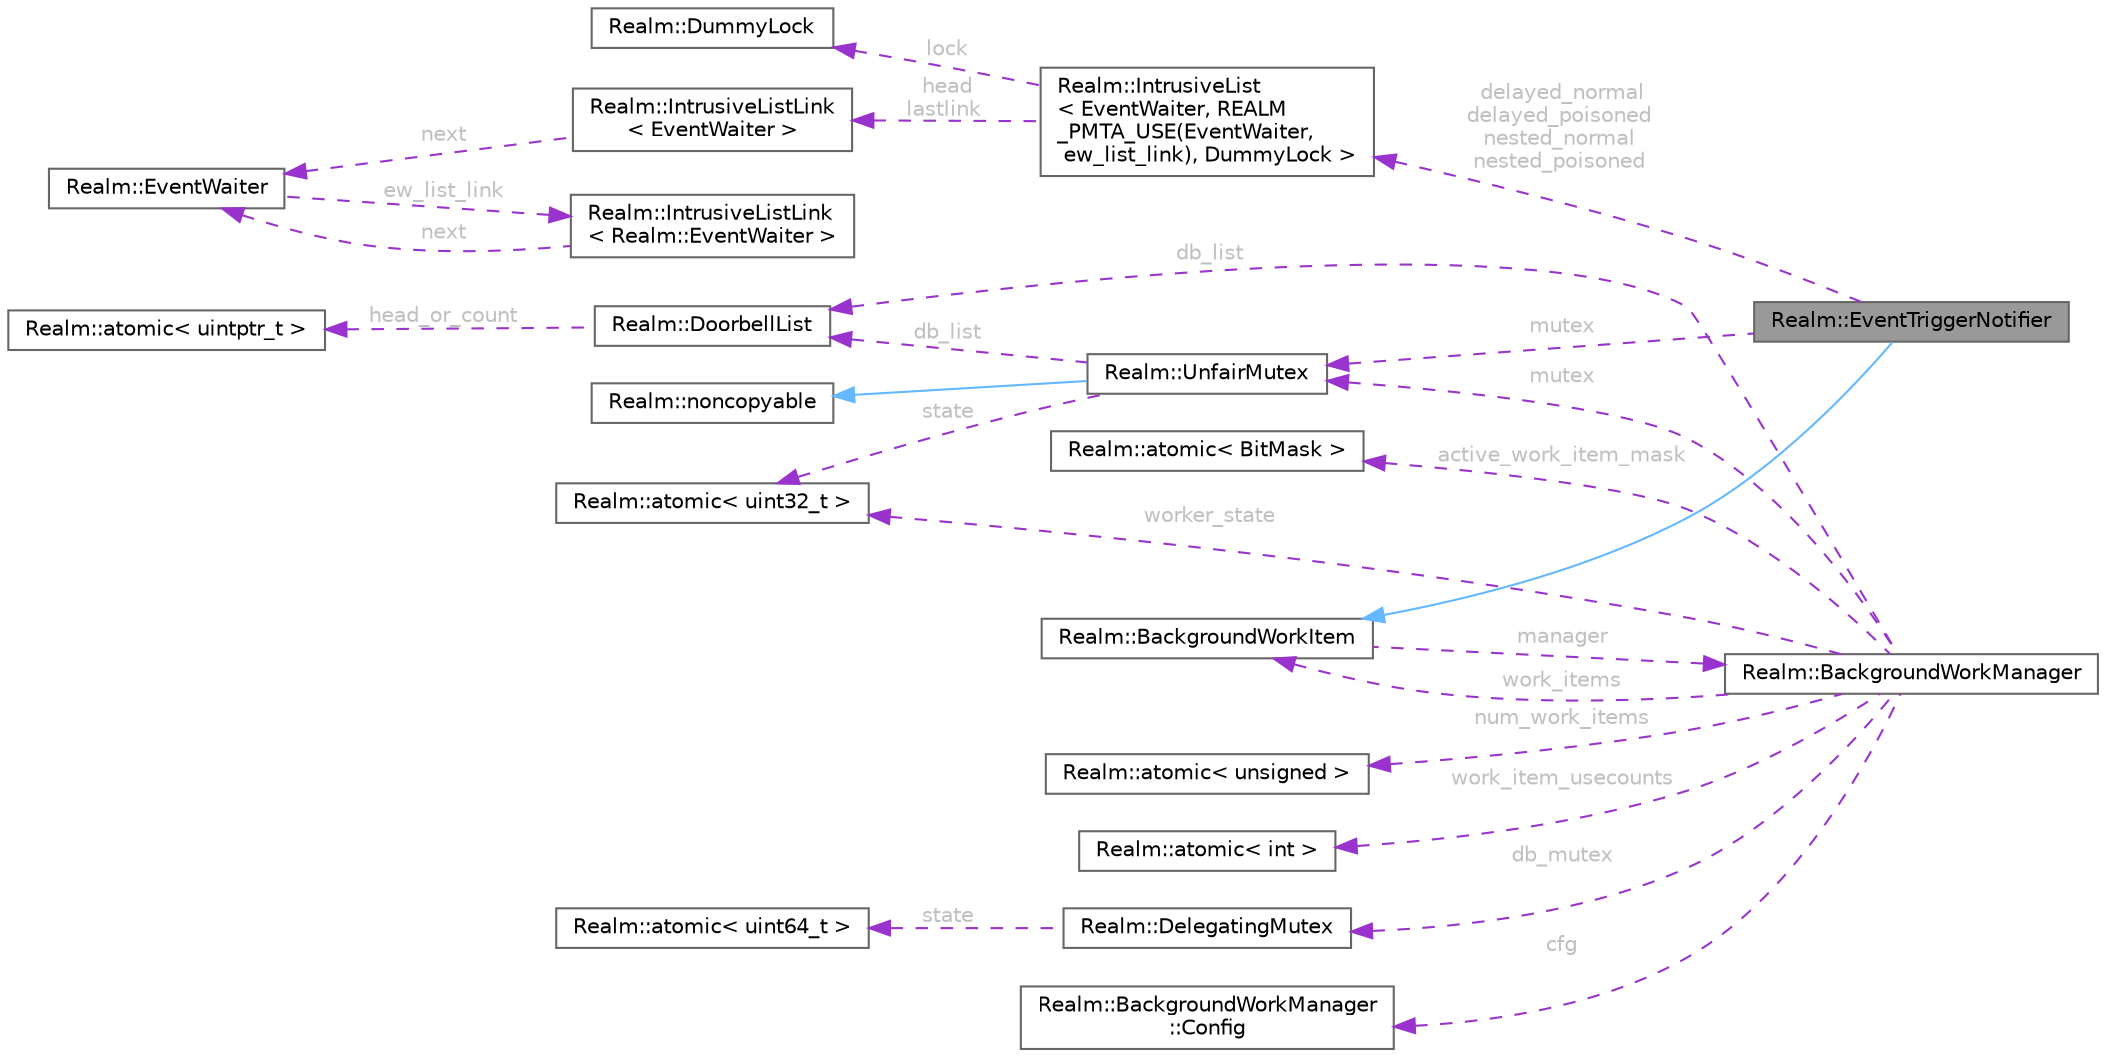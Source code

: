digraph "Realm::EventTriggerNotifier"
{
 // LATEX_PDF_SIZE
  bgcolor="transparent";
  edge [fontname=Helvetica,fontsize=10,labelfontname=Helvetica,labelfontsize=10];
  node [fontname=Helvetica,fontsize=10,shape=box,height=0.2,width=0.4];
  rankdir="LR";
  Node1 [id="Node000001",label="Realm::EventTriggerNotifier",height=0.2,width=0.4,color="gray40", fillcolor="grey60", style="filled", fontcolor="black",tooltip=" "];
  Node2 -> Node1 [id="edge1_Node000001_Node000002",dir="back",color="steelblue1",style="solid",tooltip=" "];
  Node2 [id="Node000002",label="Realm::BackgroundWorkItem",height=0.2,width=0.4,color="gray40", fillcolor="white", style="filled",URL="$classRealm_1_1BackgroundWorkItem.html",tooltip=" "];
  Node3 -> Node2 [id="edge2_Node000002_Node000003",dir="back",color="darkorchid3",style="dashed",tooltip=" ",label=" manager",fontcolor="grey" ];
  Node3 [id="Node000003",label="Realm::BackgroundWorkManager",height=0.2,width=0.4,color="gray40", fillcolor="white", style="filled",URL="$classRealm_1_1BackgroundWorkManager.html",tooltip=" "];
  Node4 -> Node3 [id="edge3_Node000003_Node000004",dir="back",color="darkorchid3",style="dashed",tooltip=" ",label=" cfg",fontcolor="grey" ];
  Node4 [id="Node000004",label="Realm::BackgroundWorkManager\l::Config",height=0.2,width=0.4,color="gray40", fillcolor="white", style="filled",URL="$structRealm_1_1BackgroundWorkManager_1_1Config.html",tooltip=" "];
  Node5 -> Node3 [id="edge4_Node000003_Node000005",dir="back",color="darkorchid3",style="dashed",tooltip=" ",label=" mutex",fontcolor="grey" ];
  Node5 [id="Node000005",label="Realm::UnfairMutex",height=0.2,width=0.4,color="gray40", fillcolor="white", style="filled",URL="$classRealm_1_1UnfairMutex.html",tooltip=" "];
  Node6 -> Node5 [id="edge5_Node000005_Node000006",dir="back",color="steelblue1",style="solid",tooltip=" "];
  Node6 [id="Node000006",label="Realm::noncopyable",height=0.2,width=0.4,color="gray40", fillcolor="white", style="filled",URL="$classRealm_1_1noncopyable.html",tooltip=" "];
  Node7 -> Node5 [id="edge6_Node000005_Node000007",dir="back",color="darkorchid3",style="dashed",tooltip=" ",label=" state",fontcolor="grey" ];
  Node7 [id="Node000007",label="Realm::atomic\< uint32_t \>",height=0.2,width=0.4,color="gray40", fillcolor="white", style="filled",URL="$classRealm_1_1atomic.html",tooltip=" "];
  Node8 -> Node5 [id="edge7_Node000005_Node000008",dir="back",color="darkorchid3",style="dashed",tooltip=" ",label=" db_list",fontcolor="grey" ];
  Node8 [id="Node000008",label="Realm::DoorbellList",height=0.2,width=0.4,color="gray40", fillcolor="white", style="filled",URL="$classRealm_1_1DoorbellList.html",tooltip=" "];
  Node9 -> Node8 [id="edge8_Node000008_Node000009",dir="back",color="darkorchid3",style="dashed",tooltip=" ",label=" head_or_count",fontcolor="grey" ];
  Node9 [id="Node000009",label="Realm::atomic\< uintptr_t \>",height=0.2,width=0.4,color="gray40", fillcolor="white", style="filled",URL="$classRealm_1_1atomic.html",tooltip=" "];
  Node10 -> Node3 [id="edge9_Node000003_Node000010",dir="back",color="darkorchid3",style="dashed",tooltip=" ",label=" num_work_items",fontcolor="grey" ];
  Node10 [id="Node000010",label="Realm::atomic\< unsigned \>",height=0.2,width=0.4,color="gray40", fillcolor="white", style="filled",URL="$classRealm_1_1atomic.html",tooltip=" "];
  Node11 -> Node3 [id="edge10_Node000003_Node000011",dir="back",color="darkorchid3",style="dashed",tooltip=" ",label=" active_work_item_mask",fontcolor="grey" ];
  Node11 [id="Node000011",label="Realm::atomic\< BitMask \>",height=0.2,width=0.4,color="gray40", fillcolor="white", style="filled",URL="$classRealm_1_1atomic.html",tooltip=" "];
  Node12 -> Node3 [id="edge11_Node000003_Node000012",dir="back",color="darkorchid3",style="dashed",tooltip=" ",label=" work_item_usecounts",fontcolor="grey" ];
  Node12 [id="Node000012",label="Realm::atomic\< int \>",height=0.2,width=0.4,color="gray40", fillcolor="white", style="filled",URL="$classRealm_1_1atomic.html",tooltip=" "];
  Node2 -> Node3 [id="edge12_Node000003_Node000002",dir="back",color="darkorchid3",style="dashed",tooltip=" ",label=" work_items",fontcolor="grey" ];
  Node7 -> Node3 [id="edge13_Node000003_Node000007",dir="back",color="darkorchid3",style="dashed",tooltip=" ",label=" worker_state",fontcolor="grey" ];
  Node13 -> Node3 [id="edge14_Node000003_Node000013",dir="back",color="darkorchid3",style="dashed",tooltip=" ",label=" db_mutex",fontcolor="grey" ];
  Node13 [id="Node000013",label="Realm::DelegatingMutex",height=0.2,width=0.4,color="gray40", fillcolor="white", style="filled",URL="$classRealm_1_1DelegatingMutex.html",tooltip=" "];
  Node14 -> Node13 [id="edge15_Node000013_Node000014",dir="back",color="darkorchid3",style="dashed",tooltip=" ",label=" state",fontcolor="grey" ];
  Node14 [id="Node000014",label="Realm::atomic\< uint64_t \>",height=0.2,width=0.4,color="gray40", fillcolor="white", style="filled",URL="$classRealm_1_1atomic.html",tooltip=" "];
  Node8 -> Node3 [id="edge16_Node000003_Node000008",dir="back",color="darkorchid3",style="dashed",tooltip=" ",label=" db_list",fontcolor="grey" ];
  Node5 -> Node1 [id="edge17_Node000001_Node000005",dir="back",color="darkorchid3",style="dashed",tooltip=" ",label=" mutex",fontcolor="grey" ];
  Node15 -> Node1 [id="edge18_Node000001_Node000015",dir="back",color="darkorchid3",style="dashed",tooltip=" ",label=" delayed_normal\ndelayed_poisoned\nnested_normal\nnested_poisoned",fontcolor="grey" ];
  Node15 [id="Node000015",label="Realm::IntrusiveList\l\< EventWaiter, REALM\l_PMTA_USE(EventWaiter,\l ew_list_link), DummyLock \>",height=0.2,width=0.4,color="gray40", fillcolor="white", style="filled",URL="$classRealm_1_1IntrusiveList.html",tooltip=" "];
  Node16 -> Node15 [id="edge19_Node000015_Node000016",dir="back",color="darkorchid3",style="dashed",tooltip=" ",label=" lock",fontcolor="grey" ];
  Node16 [id="Node000016",label="Realm::DummyLock",height=0.2,width=0.4,color="gray40", fillcolor="white", style="filled",URL="$classRealm_1_1DummyLock.html",tooltip=" "];
  Node17 -> Node15 [id="edge20_Node000015_Node000017",dir="back",color="darkorchid3",style="dashed",tooltip=" ",label=" head\nlastlink",fontcolor="grey" ];
  Node17 [id="Node000017",label="Realm::IntrusiveListLink\l\< EventWaiter \>",height=0.2,width=0.4,color="gray40", fillcolor="white", style="filled",URL="$structRealm_1_1IntrusiveListLink.html",tooltip=" "];
  Node18 -> Node17 [id="edge21_Node000017_Node000018",dir="back",color="darkorchid3",style="dashed",tooltip=" ",label=" next",fontcolor="grey" ];
  Node18 [id="Node000018",label="Realm::EventWaiter",height=0.2,width=0.4,color="gray40", fillcolor="white", style="filled",URL="$classRealm_1_1EventWaiter.html",tooltip=" "];
  Node19 -> Node18 [id="edge22_Node000018_Node000019",dir="back",color="darkorchid3",style="dashed",tooltip=" ",label=" ew_list_link",fontcolor="grey" ];
  Node19 [id="Node000019",label="Realm::IntrusiveListLink\l\< Realm::EventWaiter \>",height=0.2,width=0.4,color="gray40", fillcolor="white", style="filled",URL="$structRealm_1_1IntrusiveListLink.html",tooltip=" "];
  Node18 -> Node19 [id="edge23_Node000019_Node000018",dir="back",color="darkorchid3",style="dashed",tooltip=" ",label=" next",fontcolor="grey" ];
}
